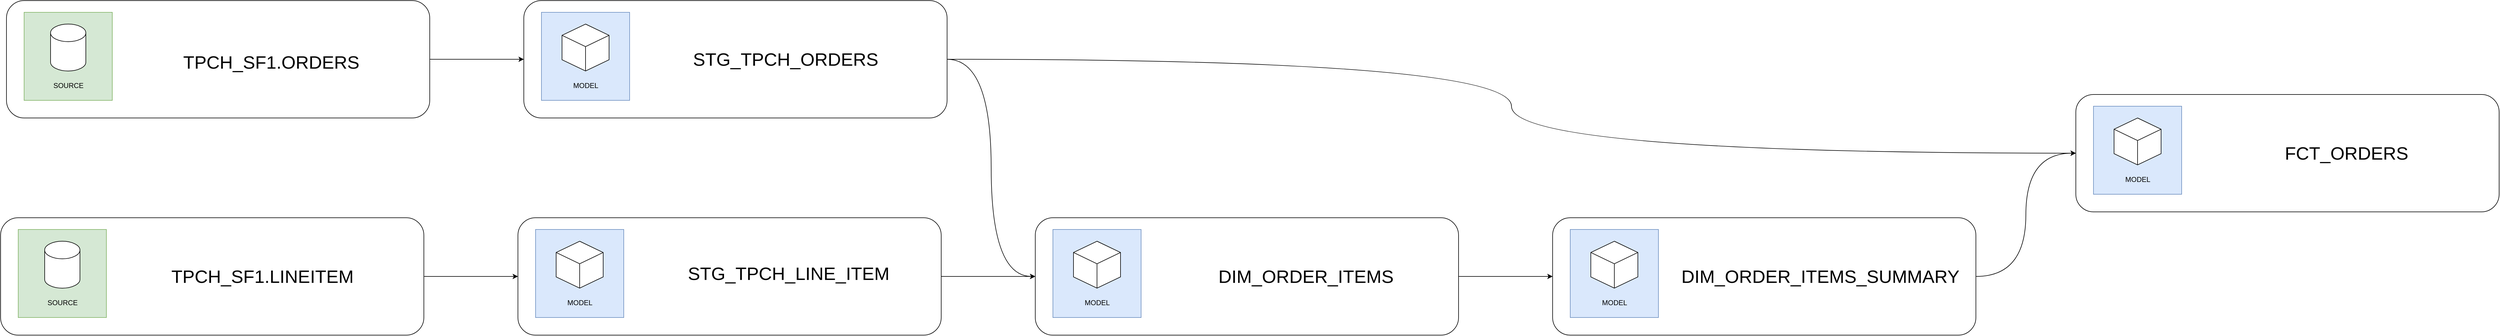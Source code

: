 <mxfile version="24.2.1" type="device">
  <diagram name="Page-1" id="6mfObopIWBo_vmD8iYVF">
    <mxGraphModel dx="4923" dy="1917" grid="1" gridSize="10" guides="1" tooltips="1" connect="1" arrows="1" fold="1" page="1" pageScale="1" pageWidth="12000" pageHeight="1600" math="0" shadow="0">
      <root>
        <mxCell id="0" />
        <mxCell id="1" parent="0" />
        <mxCell id="xGicBdmRe1DplmpyOc8n-15" value="" style="group" vertex="1" connectable="0" parent="1">
          <mxGeometry x="30" y="890" width="720" height="200" as="geometry" />
        </mxCell>
        <mxCell id="xGicBdmRe1DplmpyOc8n-9" value="" style="rounded=1;whiteSpace=wrap;html=1;align=right;" vertex="1" parent="xGicBdmRe1DplmpyOc8n-15">
          <mxGeometry width="720" height="200" as="geometry" />
        </mxCell>
        <mxCell id="xGicBdmRe1DplmpyOc8n-10" value="" style="group" vertex="1" connectable="0" parent="xGicBdmRe1DplmpyOc8n-15">
          <mxGeometry x="30" y="20" width="150" height="150" as="geometry" />
        </mxCell>
        <mxCell id="xGicBdmRe1DplmpyOc8n-11" value="" style="whiteSpace=wrap;html=1;aspect=fixed;fillColor=#d5e8d4;strokeColor=#82b366;" vertex="1" parent="xGicBdmRe1DplmpyOc8n-10">
          <mxGeometry width="150" height="150" as="geometry" />
        </mxCell>
        <mxCell id="xGicBdmRe1DplmpyOc8n-12" value="" style="shape=cylinder3;whiteSpace=wrap;html=1;boundedLbl=1;backgroundOutline=1;size=15;" vertex="1" parent="xGicBdmRe1DplmpyOc8n-10">
          <mxGeometry x="45" y="20" width="60" height="80" as="geometry" />
        </mxCell>
        <mxCell id="xGicBdmRe1DplmpyOc8n-13" value="SOURCE" style="text;html=1;align=center;verticalAlign=middle;resizable=0;points=[];autosize=1;strokeColor=none;fillColor=none;" vertex="1" parent="xGicBdmRe1DplmpyOc8n-10">
          <mxGeometry x="35" y="110" width="80" height="30" as="geometry" />
        </mxCell>
        <mxCell id="xGicBdmRe1DplmpyOc8n-14" value="TPCH_SF1.LINEITEM" style="text;html=1;align=center;verticalAlign=middle;resizable=0;points=[];autosize=1;strokeColor=none;fillColor=none;fontSize=31;" vertex="1" parent="xGicBdmRe1DplmpyOc8n-15">
          <mxGeometry x="280" y="75" width="330" height="50" as="geometry" />
        </mxCell>
        <mxCell id="xGicBdmRe1DplmpyOc8n-16" value="" style="group" vertex="1" connectable="0" parent="1">
          <mxGeometry x="40" y="520" width="720" height="200" as="geometry" />
        </mxCell>
        <mxCell id="xGicBdmRe1DplmpyOc8n-1" value="" style="rounded=1;whiteSpace=wrap;html=1;align=right;" vertex="1" parent="xGicBdmRe1DplmpyOc8n-16">
          <mxGeometry width="720" height="200" as="geometry" />
        </mxCell>
        <mxCell id="xGicBdmRe1DplmpyOc8n-5" value="" style="group" vertex="1" connectable="0" parent="xGicBdmRe1DplmpyOc8n-16">
          <mxGeometry x="30" y="20" width="150" height="150" as="geometry" />
        </mxCell>
        <mxCell id="xGicBdmRe1DplmpyOc8n-2" value="" style="whiteSpace=wrap;html=1;aspect=fixed;fillColor=#d5e8d4;strokeColor=#82b366;" vertex="1" parent="xGicBdmRe1DplmpyOc8n-5">
          <mxGeometry width="150" height="150" as="geometry" />
        </mxCell>
        <mxCell id="xGicBdmRe1DplmpyOc8n-3" value="" style="shape=cylinder3;whiteSpace=wrap;html=1;boundedLbl=1;backgroundOutline=1;size=15;" vertex="1" parent="xGicBdmRe1DplmpyOc8n-5">
          <mxGeometry x="45" y="20" width="60" height="80" as="geometry" />
        </mxCell>
        <mxCell id="xGicBdmRe1DplmpyOc8n-4" value="SOURCE" style="text;html=1;align=center;verticalAlign=middle;resizable=0;points=[];autosize=1;strokeColor=none;fillColor=none;" vertex="1" parent="xGicBdmRe1DplmpyOc8n-5">
          <mxGeometry x="35" y="110" width="80" height="30" as="geometry" />
        </mxCell>
        <mxCell id="xGicBdmRe1DplmpyOc8n-7" value="TPCH_SF1.ORDERS" style="text;html=1;align=center;verticalAlign=middle;resizable=0;points=[];autosize=1;strokeColor=none;fillColor=none;fontSize=31;" vertex="1" parent="xGicBdmRe1DplmpyOc8n-16">
          <mxGeometry x="290" y="80" width="320" height="50" as="geometry" />
        </mxCell>
        <mxCell id="xGicBdmRe1DplmpyOc8n-17" value="" style="group" vertex="1" connectable="0" parent="1">
          <mxGeometry x="920" y="520" width="720" height="200" as="geometry" />
        </mxCell>
        <mxCell id="xGicBdmRe1DplmpyOc8n-18" value="" style="rounded=1;whiteSpace=wrap;html=1;align=right;" vertex="1" parent="xGicBdmRe1DplmpyOc8n-17">
          <mxGeometry width="720" height="200" as="geometry" />
        </mxCell>
        <mxCell id="xGicBdmRe1DplmpyOc8n-19" value="" style="group;fillColor=#dae8fc;strokeColor=#6c8ebf;" vertex="1" connectable="0" parent="xGicBdmRe1DplmpyOc8n-17">
          <mxGeometry x="30" y="20" width="150" height="150" as="geometry" />
        </mxCell>
        <mxCell id="xGicBdmRe1DplmpyOc8n-20" value="" style="whiteSpace=wrap;html=1;aspect=fixed;fillColor=#dae8fc;strokeColor=#6c8ebf;" vertex="1" parent="xGicBdmRe1DplmpyOc8n-19">
          <mxGeometry width="150" height="150" as="geometry" />
        </mxCell>
        <mxCell id="xGicBdmRe1DplmpyOc8n-22" value="MODEL" style="text;html=1;align=center;verticalAlign=middle;resizable=0;points=[];autosize=1;strokeColor=none;fillColor=none;" vertex="1" parent="xGicBdmRe1DplmpyOc8n-19">
          <mxGeometry x="40" y="110" width="70" height="30" as="geometry" />
        </mxCell>
        <mxCell id="xGicBdmRe1DplmpyOc8n-24" value="" style="html=1;shape=mxgraph.basic.isocube;isoAngle=15;" vertex="1" parent="xGicBdmRe1DplmpyOc8n-19">
          <mxGeometry x="35" y="20" width="80" height="80" as="geometry" />
        </mxCell>
        <mxCell id="xGicBdmRe1DplmpyOc8n-23" value="&lt;div style=&quot;color: rgb(212, 212, 212); background-color: rgb(30, 30, 30); font-family: Consolas, &amp;quot;Courier New&amp;quot;, monospace; font-size: 14px; line-height: 19px; white-space-collapse: preserve;&quot;&gt;&lt;br&gt;&lt;/div&gt;" style="text;html=1;align=center;verticalAlign=middle;resizable=0;points=[];autosize=1;strokeColor=none;fillColor=none;fontSize=31;" vertex="1" parent="xGicBdmRe1DplmpyOc8n-17">
          <mxGeometry x="364" y="90" width="20" height="30" as="geometry" />
        </mxCell>
        <mxCell id="xGicBdmRe1DplmpyOc8n-25" value="&lt;span style=&quot;font-size: 31px;&quot;&gt;STG_TPCH_ORDERS&lt;/span&gt;" style="text;html=1;align=center;verticalAlign=middle;resizable=0;points=[];autosize=1;strokeColor=none;fillColor=none;" vertex="1" parent="xGicBdmRe1DplmpyOc8n-17">
          <mxGeometry x="275" y="75" width="340" height="50" as="geometry" />
        </mxCell>
        <mxCell id="xGicBdmRe1DplmpyOc8n-26" value="" style="group" vertex="1" connectable="0" parent="1">
          <mxGeometry x="910" y="890" width="720" height="200" as="geometry" />
        </mxCell>
        <mxCell id="xGicBdmRe1DplmpyOc8n-27" value="" style="rounded=1;whiteSpace=wrap;html=1;align=right;" vertex="1" parent="xGicBdmRe1DplmpyOc8n-26">
          <mxGeometry width="720" height="200" as="geometry" />
        </mxCell>
        <mxCell id="xGicBdmRe1DplmpyOc8n-28" value="" style="group;fillColor=#dae8fc;strokeColor=#6c8ebf;" vertex="1" connectable="0" parent="xGicBdmRe1DplmpyOc8n-26">
          <mxGeometry x="30" y="20" width="150" height="150" as="geometry" />
        </mxCell>
        <mxCell id="xGicBdmRe1DplmpyOc8n-29" value="" style="whiteSpace=wrap;html=1;aspect=fixed;fillColor=#dae8fc;strokeColor=#6c8ebf;" vertex="1" parent="xGicBdmRe1DplmpyOc8n-28">
          <mxGeometry width="150" height="150" as="geometry" />
        </mxCell>
        <mxCell id="xGicBdmRe1DplmpyOc8n-30" value="MODEL" style="text;html=1;align=center;verticalAlign=middle;resizable=0;points=[];autosize=1;strokeColor=none;fillColor=none;" vertex="1" parent="xGicBdmRe1DplmpyOc8n-28">
          <mxGeometry x="40" y="110" width="70" height="30" as="geometry" />
        </mxCell>
        <mxCell id="xGicBdmRe1DplmpyOc8n-31" value="" style="html=1;shape=mxgraph.basic.isocube;isoAngle=15;" vertex="1" parent="xGicBdmRe1DplmpyOc8n-28">
          <mxGeometry x="35" y="20" width="80" height="80" as="geometry" />
        </mxCell>
        <mxCell id="xGicBdmRe1DplmpyOc8n-32" value="&lt;div style=&quot;color: rgb(212, 212, 212); background-color: rgb(30, 30, 30); font-family: Consolas, &amp;quot;Courier New&amp;quot;, monospace; font-size: 14px; line-height: 19px; white-space-collapse: preserve;&quot;&gt;&lt;br&gt;&lt;/div&gt;" style="text;html=1;align=center;verticalAlign=middle;resizable=0;points=[];autosize=1;strokeColor=none;fillColor=none;fontSize=31;" vertex="1" parent="xGicBdmRe1DplmpyOc8n-26">
          <mxGeometry x="364" y="90" width="20" height="30" as="geometry" />
        </mxCell>
        <mxCell id="xGicBdmRe1DplmpyOc8n-33" value="&lt;font style=&quot;font-size: 31px;&quot;&gt;STG_TPCH_LINE_ITEM&lt;/font&gt;" style="text;html=1;align=center;verticalAlign=middle;resizable=0;points=[];autosize=1;strokeColor=none;fillColor=none;" vertex="1" parent="xGicBdmRe1DplmpyOc8n-26">
          <mxGeometry x="275" y="70" width="370" height="50" as="geometry" />
        </mxCell>
        <mxCell id="xGicBdmRe1DplmpyOc8n-34" value="" style="group" vertex="1" connectable="0" parent="1">
          <mxGeometry x="1790" y="890" width="720" height="200" as="geometry" />
        </mxCell>
        <mxCell id="xGicBdmRe1DplmpyOc8n-35" value="" style="rounded=1;whiteSpace=wrap;html=1;align=right;" vertex="1" parent="xGicBdmRe1DplmpyOc8n-34">
          <mxGeometry width="720" height="200" as="geometry" />
        </mxCell>
        <mxCell id="xGicBdmRe1DplmpyOc8n-36" value="" style="group;fillColor=#dae8fc;strokeColor=#6c8ebf;" vertex="1" connectable="0" parent="xGicBdmRe1DplmpyOc8n-34">
          <mxGeometry x="30" y="20" width="150" height="150" as="geometry" />
        </mxCell>
        <mxCell id="xGicBdmRe1DplmpyOc8n-37" value="" style="whiteSpace=wrap;html=1;aspect=fixed;fillColor=#dae8fc;strokeColor=#6c8ebf;" vertex="1" parent="xGicBdmRe1DplmpyOc8n-36">
          <mxGeometry width="150" height="150" as="geometry" />
        </mxCell>
        <mxCell id="xGicBdmRe1DplmpyOc8n-38" value="MODEL" style="text;html=1;align=center;verticalAlign=middle;resizable=0;points=[];autosize=1;strokeColor=none;fillColor=none;" vertex="1" parent="xGicBdmRe1DplmpyOc8n-36">
          <mxGeometry x="40" y="110" width="70" height="30" as="geometry" />
        </mxCell>
        <mxCell id="xGicBdmRe1DplmpyOc8n-39" value="" style="html=1;shape=mxgraph.basic.isocube;isoAngle=15;" vertex="1" parent="xGicBdmRe1DplmpyOc8n-36">
          <mxGeometry x="35" y="20" width="80" height="80" as="geometry" />
        </mxCell>
        <mxCell id="xGicBdmRe1DplmpyOc8n-40" value="&lt;div style=&quot;color: rgb(212, 212, 212); background-color: rgb(30, 30, 30); font-family: Consolas, &amp;quot;Courier New&amp;quot;, monospace; font-size: 14px; line-height: 19px; white-space-collapse: preserve;&quot;&gt;&lt;br&gt;&lt;/div&gt;" style="text;html=1;align=center;verticalAlign=middle;resizable=0;points=[];autosize=1;strokeColor=none;fillColor=none;fontSize=31;" vertex="1" parent="xGicBdmRe1DplmpyOc8n-34">
          <mxGeometry x="364" y="90" width="20" height="30" as="geometry" />
        </mxCell>
        <mxCell id="xGicBdmRe1DplmpyOc8n-41" value="&lt;font style=&quot;font-size: 31px;&quot;&gt;DIM_ORDER_ITEMS&lt;/font&gt;" style="text;html=1;align=center;verticalAlign=middle;resizable=0;points=[];autosize=1;strokeColor=none;fillColor=none;" vertex="1" parent="xGicBdmRe1DplmpyOc8n-34">
          <mxGeometry x="300" y="75" width="320" height="50" as="geometry" />
        </mxCell>
        <mxCell id="xGicBdmRe1DplmpyOc8n-42" value="" style="group" vertex="1" connectable="0" parent="1">
          <mxGeometry x="2670" y="890" width="720" height="200" as="geometry" />
        </mxCell>
        <mxCell id="xGicBdmRe1DplmpyOc8n-43" value="" style="rounded=1;whiteSpace=wrap;html=1;align=right;" vertex="1" parent="xGicBdmRe1DplmpyOc8n-42">
          <mxGeometry width="720" height="200" as="geometry" />
        </mxCell>
        <mxCell id="xGicBdmRe1DplmpyOc8n-44" value="" style="group;fillColor=#dae8fc;strokeColor=#6c8ebf;" vertex="1" connectable="0" parent="xGicBdmRe1DplmpyOc8n-42">
          <mxGeometry x="30" y="20" width="150" height="150" as="geometry" />
        </mxCell>
        <mxCell id="xGicBdmRe1DplmpyOc8n-45" value="" style="whiteSpace=wrap;html=1;aspect=fixed;fillColor=#dae8fc;strokeColor=#6c8ebf;" vertex="1" parent="xGicBdmRe1DplmpyOc8n-44">
          <mxGeometry width="150" height="150" as="geometry" />
        </mxCell>
        <mxCell id="xGicBdmRe1DplmpyOc8n-46" value="MODEL" style="text;html=1;align=center;verticalAlign=middle;resizable=0;points=[];autosize=1;strokeColor=none;fillColor=none;" vertex="1" parent="xGicBdmRe1DplmpyOc8n-44">
          <mxGeometry x="40" y="110" width="70" height="30" as="geometry" />
        </mxCell>
        <mxCell id="xGicBdmRe1DplmpyOc8n-47" value="" style="html=1;shape=mxgraph.basic.isocube;isoAngle=15;" vertex="1" parent="xGicBdmRe1DplmpyOc8n-44">
          <mxGeometry x="35" y="20" width="80" height="80" as="geometry" />
        </mxCell>
        <mxCell id="xGicBdmRe1DplmpyOc8n-48" value="&lt;div style=&quot;color: rgb(212, 212, 212); background-color: rgb(30, 30, 30); font-family: Consolas, &amp;quot;Courier New&amp;quot;, monospace; font-size: 14px; line-height: 19px; white-space-collapse: preserve;&quot;&gt;&lt;br&gt;&lt;/div&gt;" style="text;html=1;align=center;verticalAlign=middle;resizable=0;points=[];autosize=1;strokeColor=none;fillColor=none;fontSize=31;" vertex="1" parent="xGicBdmRe1DplmpyOc8n-42">
          <mxGeometry x="364" y="90" width="20" height="30" as="geometry" />
        </mxCell>
        <mxCell id="xGicBdmRe1DplmpyOc8n-49" value="&lt;font style=&quot;font-size: 31px;&quot;&gt;DIM_ORDER_ITEMS_SUMMARY&lt;/font&gt;" style="text;html=1;align=center;verticalAlign=middle;resizable=0;points=[];autosize=1;strokeColor=none;fillColor=none;" vertex="1" parent="xGicBdmRe1DplmpyOc8n-42">
          <mxGeometry x="210" y="75" width="490" height="50" as="geometry" />
        </mxCell>
        <mxCell id="xGicBdmRe1DplmpyOc8n-50" value="" style="group" vertex="1" connectable="0" parent="1">
          <mxGeometry x="3560" y="680" width="720" height="200" as="geometry" />
        </mxCell>
        <mxCell id="xGicBdmRe1DplmpyOc8n-51" value="" style="rounded=1;whiteSpace=wrap;html=1;align=right;" vertex="1" parent="xGicBdmRe1DplmpyOc8n-50">
          <mxGeometry width="720" height="200" as="geometry" />
        </mxCell>
        <mxCell id="xGicBdmRe1DplmpyOc8n-52" value="" style="group;fillColor=#dae8fc;strokeColor=#6c8ebf;" vertex="1" connectable="0" parent="xGicBdmRe1DplmpyOc8n-50">
          <mxGeometry x="30" y="20" width="150" height="150" as="geometry" />
        </mxCell>
        <mxCell id="xGicBdmRe1DplmpyOc8n-53" value="" style="whiteSpace=wrap;html=1;aspect=fixed;fillColor=#dae8fc;strokeColor=#6c8ebf;" vertex="1" parent="xGicBdmRe1DplmpyOc8n-52">
          <mxGeometry width="150" height="150" as="geometry" />
        </mxCell>
        <mxCell id="xGicBdmRe1DplmpyOc8n-54" value="MODEL" style="text;html=1;align=center;verticalAlign=middle;resizable=0;points=[];autosize=1;strokeColor=none;fillColor=none;" vertex="1" parent="xGicBdmRe1DplmpyOc8n-52">
          <mxGeometry x="40" y="110" width="70" height="30" as="geometry" />
        </mxCell>
        <mxCell id="xGicBdmRe1DplmpyOc8n-55" value="" style="html=1;shape=mxgraph.basic.isocube;isoAngle=15;" vertex="1" parent="xGicBdmRe1DplmpyOc8n-52">
          <mxGeometry x="35" y="20" width="80" height="80" as="geometry" />
        </mxCell>
        <mxCell id="xGicBdmRe1DplmpyOc8n-56" value="&lt;div style=&quot;color: rgb(212, 212, 212); background-color: rgb(30, 30, 30); font-family: Consolas, &amp;quot;Courier New&amp;quot;, monospace; font-size: 14px; line-height: 19px; white-space-collapse: preserve;&quot;&gt;&lt;br&gt;&lt;/div&gt;" style="text;html=1;align=center;verticalAlign=middle;resizable=0;points=[];autosize=1;strokeColor=none;fillColor=none;fontSize=31;" vertex="1" parent="xGicBdmRe1DplmpyOc8n-50">
          <mxGeometry x="364" y="90" width="20" height="30" as="geometry" />
        </mxCell>
        <mxCell id="xGicBdmRe1DplmpyOc8n-57" value="&lt;font style=&quot;font-size: 31px;&quot;&gt;FCT_ORDERS&lt;/font&gt;" style="text;html=1;align=center;verticalAlign=middle;resizable=0;points=[];autosize=1;strokeColor=none;fillColor=none;" vertex="1" parent="xGicBdmRe1DplmpyOc8n-50">
          <mxGeometry x="345" y="75" width="230" height="50" as="geometry" />
        </mxCell>
        <mxCell id="xGicBdmRe1DplmpyOc8n-58" style="edgeStyle=orthogonalEdgeStyle;rounded=0;orthogonalLoop=1;jettySize=auto;html=1;exitX=1;exitY=0.5;exitDx=0;exitDy=0;entryX=0;entryY=0.5;entryDx=0;entryDy=0;" edge="1" parent="1" source="xGicBdmRe1DplmpyOc8n-1" target="xGicBdmRe1DplmpyOc8n-18">
          <mxGeometry relative="1" as="geometry" />
        </mxCell>
        <mxCell id="xGicBdmRe1DplmpyOc8n-59" style="edgeStyle=orthogonalEdgeStyle;rounded=0;orthogonalLoop=1;jettySize=auto;html=1;exitX=1;exitY=0.5;exitDx=0;exitDy=0;entryX=0;entryY=0.5;entryDx=0;entryDy=0;" edge="1" parent="1" source="xGicBdmRe1DplmpyOc8n-9" target="xGicBdmRe1DplmpyOc8n-27">
          <mxGeometry relative="1" as="geometry" />
        </mxCell>
        <mxCell id="xGicBdmRe1DplmpyOc8n-60" style="edgeStyle=orthogonalEdgeStyle;rounded=0;orthogonalLoop=1;jettySize=auto;html=1;exitX=1;exitY=0.5;exitDx=0;exitDy=0;entryX=0;entryY=0.5;entryDx=0;entryDy=0;curved=1;" edge="1" parent="1" source="xGicBdmRe1DplmpyOc8n-18" target="xGicBdmRe1DplmpyOc8n-35">
          <mxGeometry relative="1" as="geometry" />
        </mxCell>
        <mxCell id="xGicBdmRe1DplmpyOc8n-62" style="edgeStyle=orthogonalEdgeStyle;rounded=0;orthogonalLoop=1;jettySize=auto;html=1;exitX=1;exitY=0.5;exitDx=0;exitDy=0;entryX=0;entryY=0.5;entryDx=0;entryDy=0;" edge="1" parent="1" source="xGicBdmRe1DplmpyOc8n-27" target="xGicBdmRe1DplmpyOc8n-35">
          <mxGeometry relative="1" as="geometry" />
        </mxCell>
        <mxCell id="xGicBdmRe1DplmpyOc8n-68" style="edgeStyle=orthogonalEdgeStyle;rounded=0;orthogonalLoop=1;jettySize=auto;html=1;exitX=1;exitY=0.5;exitDx=0;exitDy=0;entryX=0;entryY=0.5;entryDx=0;entryDy=0;" edge="1" parent="1" source="xGicBdmRe1DplmpyOc8n-35" target="xGicBdmRe1DplmpyOc8n-43">
          <mxGeometry relative="1" as="geometry" />
        </mxCell>
        <mxCell id="xGicBdmRe1DplmpyOc8n-69" style="edgeStyle=orthogonalEdgeStyle;rounded=0;orthogonalLoop=1;jettySize=auto;html=1;exitX=1;exitY=0.5;exitDx=0;exitDy=0;entryX=0;entryY=0.5;entryDx=0;entryDy=0;curved=1;" edge="1" parent="1" source="xGicBdmRe1DplmpyOc8n-43" target="xGicBdmRe1DplmpyOc8n-51">
          <mxGeometry relative="1" as="geometry" />
        </mxCell>
        <mxCell id="xGicBdmRe1DplmpyOc8n-70" style="edgeStyle=orthogonalEdgeStyle;rounded=0;orthogonalLoop=1;jettySize=auto;html=1;exitX=1;exitY=0.5;exitDx=0;exitDy=0;entryX=0;entryY=0.5;entryDx=0;entryDy=0;curved=1;" edge="1" parent="1" source="xGicBdmRe1DplmpyOc8n-18" target="xGicBdmRe1DplmpyOc8n-51">
          <mxGeometry relative="1" as="geometry" />
        </mxCell>
      </root>
    </mxGraphModel>
  </diagram>
</mxfile>
